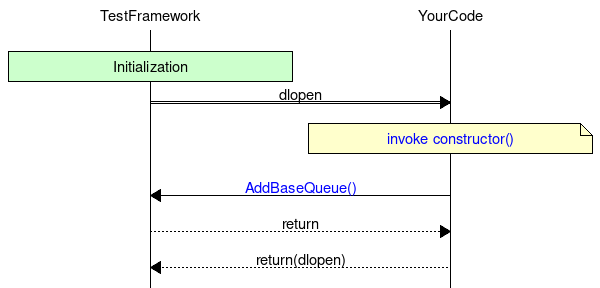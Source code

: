 # Mscgen
msc {
  A[label="TestFramework"], B[label="YourCode"];

  |||;
  A box A [label="Initialization", textbgcolor="#ccffcc"];
  A:>B [label="dlopen"];

  B note B [label="invoke constructor()", textbgcolor="#ffffcc", url="@ref TestSample::TestSample"];
  |||;
  A<=B [label="AddBaseQueue()", url="@ref test::TestBase::AddBaseQueue"];
  A>>B [label="return"];

  A<<B [label="return(dlopen)"];
}

